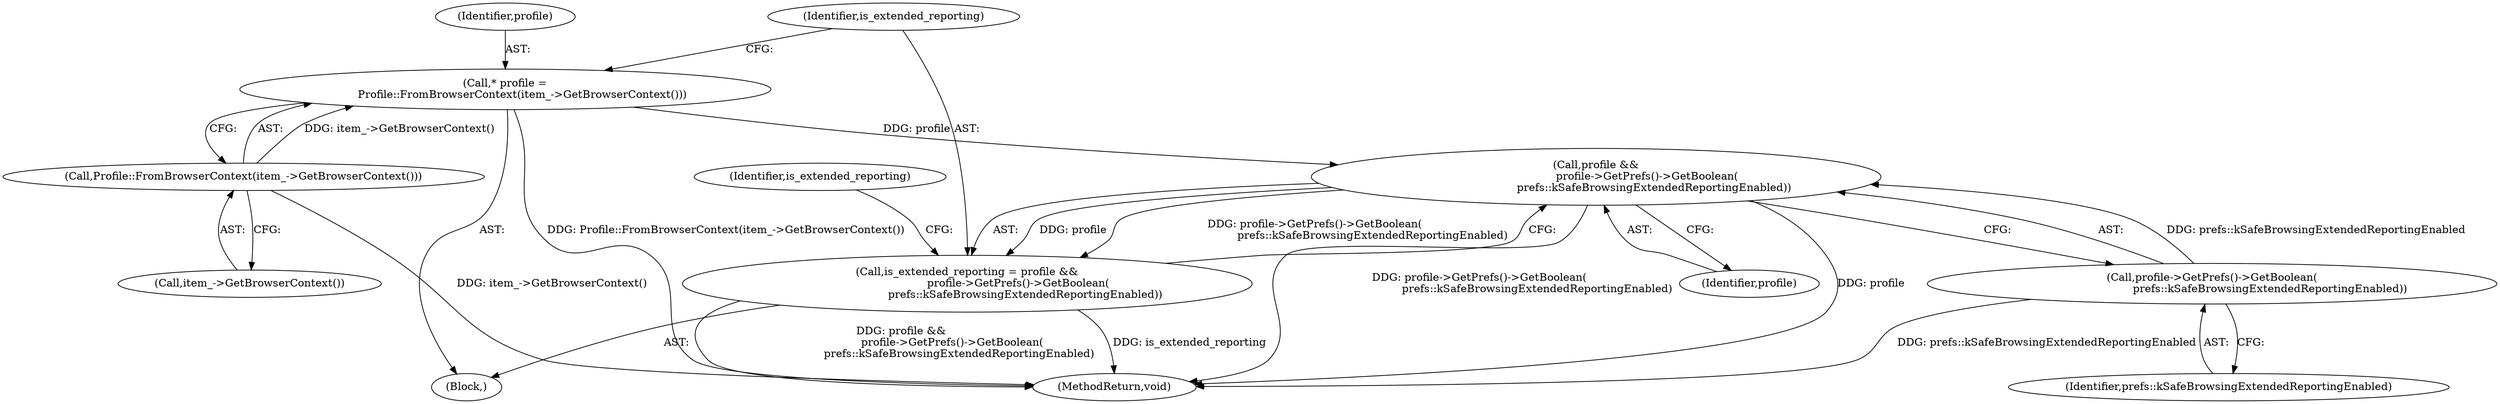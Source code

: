 digraph "0_Chrome_23cbfc1d685fa7389e88588584e02786820d4d26_1@pointer" {
"1000124" [label="(Call,profile &&\n                              profile->GetPrefs()->GetBoolean(\n                                  prefs::kSafeBrowsingExtendedReportingEnabled))"];
"1000118" [label="(Call,* profile =\n          Profile::FromBrowserContext(item_->GetBrowserContext()))"];
"1000120" [label="(Call,Profile::FromBrowserContext(item_->GetBrowserContext()))"];
"1000126" [label="(Call,profile->GetPrefs()->GetBoolean(\n                                  prefs::kSafeBrowsingExtendedReportingEnabled))"];
"1000122" [label="(Call,is_extended_reporting = profile &&\n                              profile->GetPrefs()->GetBoolean(\n                                  prefs::kSafeBrowsingExtendedReportingEnabled))"];
"1000121" [label="(Call,item_->GetBrowserContext())"];
"1000119" [label="(Identifier,profile)"];
"1000116" [label="(Block,)"];
"1000130" [label="(Identifier,is_extended_reporting)"];
"1000347" [label="(MethodReturn,void)"];
"1000122" [label="(Call,is_extended_reporting = profile &&\n                              profile->GetPrefs()->GetBoolean(\n                                  prefs::kSafeBrowsingExtendedReportingEnabled))"];
"1000126" [label="(Call,profile->GetPrefs()->GetBoolean(\n                                  prefs::kSafeBrowsingExtendedReportingEnabled))"];
"1000120" [label="(Call,Profile::FromBrowserContext(item_->GetBrowserContext()))"];
"1000127" [label="(Identifier,prefs::kSafeBrowsingExtendedReportingEnabled)"];
"1000118" [label="(Call,* profile =\n          Profile::FromBrowserContext(item_->GetBrowserContext()))"];
"1000123" [label="(Identifier,is_extended_reporting)"];
"1000125" [label="(Identifier,profile)"];
"1000124" [label="(Call,profile &&\n                              profile->GetPrefs()->GetBoolean(\n                                  prefs::kSafeBrowsingExtendedReportingEnabled))"];
"1000124" -> "1000122"  [label="AST: "];
"1000124" -> "1000125"  [label="CFG: "];
"1000124" -> "1000126"  [label="CFG: "];
"1000125" -> "1000124"  [label="AST: "];
"1000126" -> "1000124"  [label="AST: "];
"1000122" -> "1000124"  [label="CFG: "];
"1000124" -> "1000347"  [label="DDG: profile->GetPrefs()->GetBoolean(\n                                  prefs::kSafeBrowsingExtendedReportingEnabled)"];
"1000124" -> "1000347"  [label="DDG: profile"];
"1000124" -> "1000122"  [label="DDG: profile"];
"1000124" -> "1000122"  [label="DDG: profile->GetPrefs()->GetBoolean(\n                                  prefs::kSafeBrowsingExtendedReportingEnabled)"];
"1000118" -> "1000124"  [label="DDG: profile"];
"1000126" -> "1000124"  [label="DDG: prefs::kSafeBrowsingExtendedReportingEnabled"];
"1000118" -> "1000116"  [label="AST: "];
"1000118" -> "1000120"  [label="CFG: "];
"1000119" -> "1000118"  [label="AST: "];
"1000120" -> "1000118"  [label="AST: "];
"1000123" -> "1000118"  [label="CFG: "];
"1000118" -> "1000347"  [label="DDG: Profile::FromBrowserContext(item_->GetBrowserContext())"];
"1000120" -> "1000118"  [label="DDG: item_->GetBrowserContext()"];
"1000120" -> "1000121"  [label="CFG: "];
"1000121" -> "1000120"  [label="AST: "];
"1000120" -> "1000347"  [label="DDG: item_->GetBrowserContext()"];
"1000126" -> "1000127"  [label="CFG: "];
"1000127" -> "1000126"  [label="AST: "];
"1000126" -> "1000347"  [label="DDG: prefs::kSafeBrowsingExtendedReportingEnabled"];
"1000122" -> "1000116"  [label="AST: "];
"1000123" -> "1000122"  [label="AST: "];
"1000130" -> "1000122"  [label="CFG: "];
"1000122" -> "1000347"  [label="DDG: is_extended_reporting"];
"1000122" -> "1000347"  [label="DDG: profile &&\n                              profile->GetPrefs()->GetBoolean(\n                                  prefs::kSafeBrowsingExtendedReportingEnabled)"];
}
